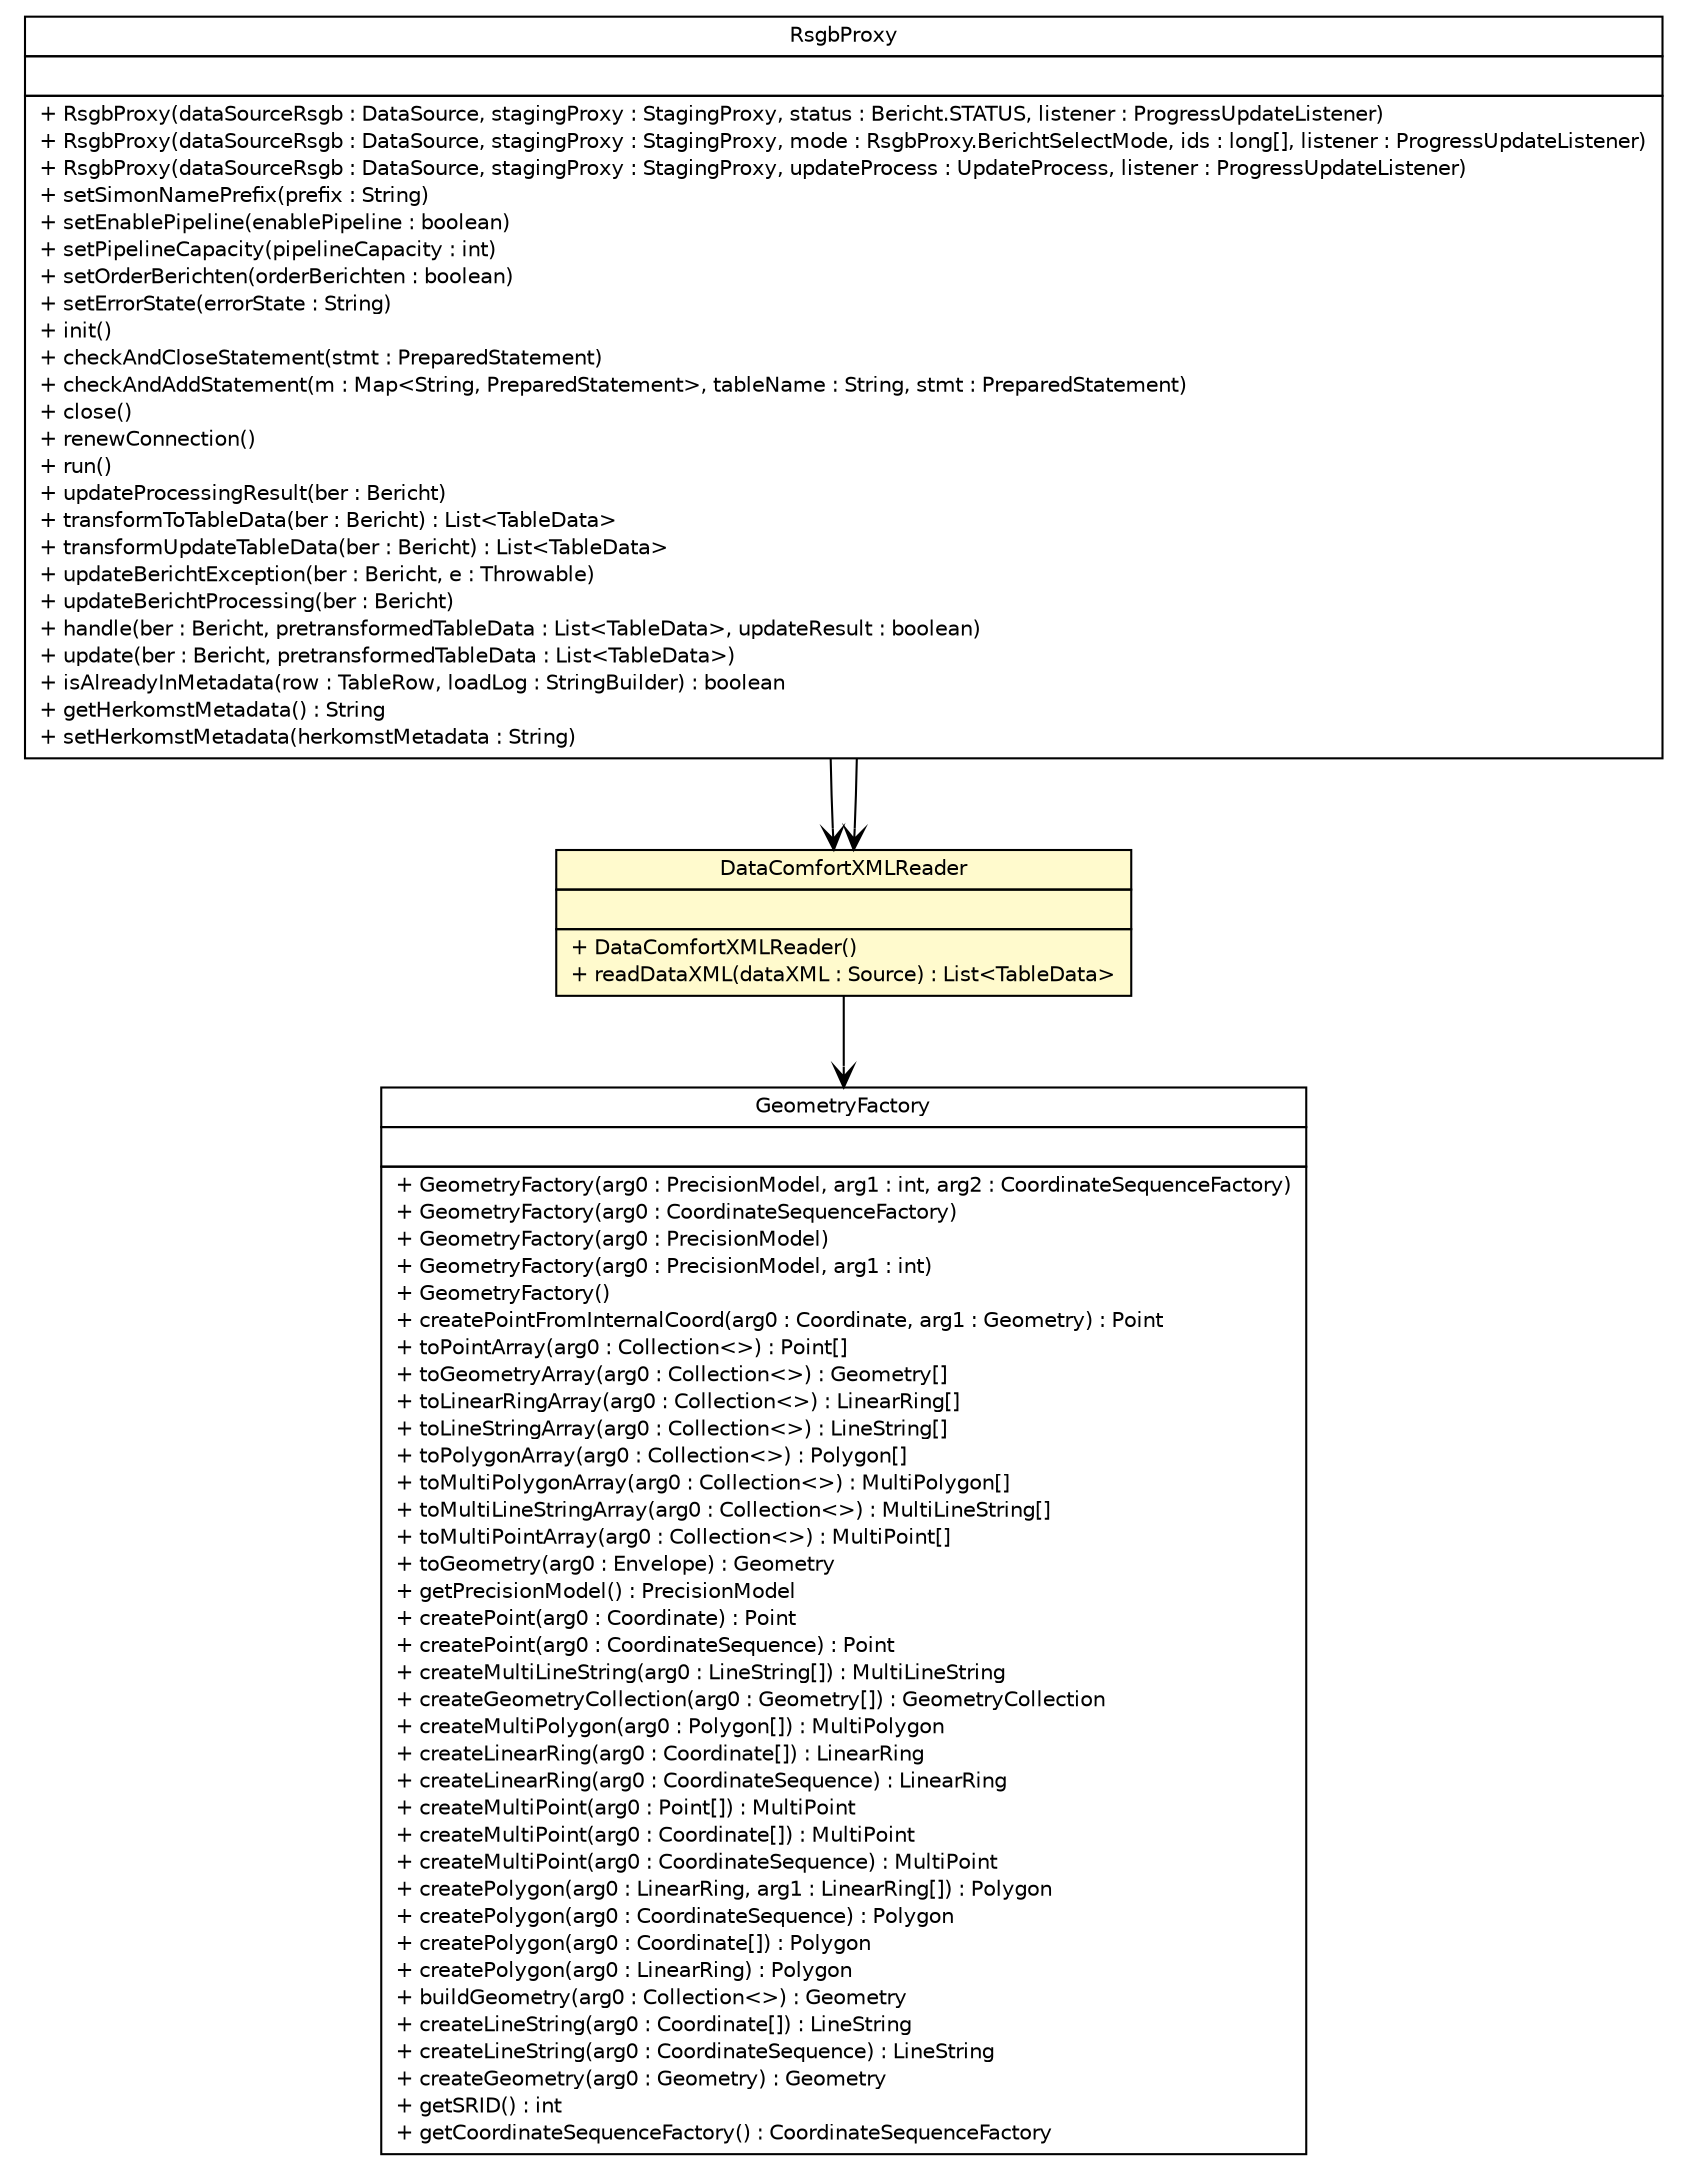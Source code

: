 #!/usr/local/bin/dot
#
# Class diagram 
# Generated by UMLGraph version R5_6-24-gf6e263 (http://www.umlgraph.org/)
#

digraph G {
	edge [fontname="Helvetica",fontsize=10,labelfontname="Helvetica",labelfontsize=10];
	node [fontname="Helvetica",fontsize=10,shape=plaintext];
	nodesep=0.25;
	ranksep=0.5;
	// nl.b3p.brmo.loader.util.DataComfortXMLReader
	c1486 [label=<<table title="nl.b3p.brmo.loader.util.DataComfortXMLReader" border="0" cellborder="1" cellspacing="0" cellpadding="2" port="p" bgcolor="lemonChiffon" href="./DataComfortXMLReader.html">
		<tr><td><table border="0" cellspacing="0" cellpadding="1">
<tr><td align="center" balign="center"> DataComfortXMLReader </td></tr>
		</table></td></tr>
		<tr><td><table border="0" cellspacing="0" cellpadding="1">
<tr><td align="left" balign="left">  </td></tr>
		</table></td></tr>
		<tr><td><table border="0" cellspacing="0" cellpadding="1">
<tr><td align="left" balign="left"> + DataComfortXMLReader() </td></tr>
<tr><td align="left" balign="left"> + readDataXML(dataXML : Source) : List&lt;TableData&gt; </td></tr>
		</table></td></tr>
		</table>>, URL="./DataComfortXMLReader.html", fontname="Helvetica", fontcolor="black", fontsize=10.0];
	// nl.b3p.brmo.loader.RsgbProxy
	c1488 [label=<<table title="nl.b3p.brmo.loader.RsgbProxy" border="0" cellborder="1" cellspacing="0" cellpadding="2" port="p" href="../RsgbProxy.html">
		<tr><td><table border="0" cellspacing="0" cellpadding="1">
<tr><td align="center" balign="center"> RsgbProxy </td></tr>
		</table></td></tr>
		<tr><td><table border="0" cellspacing="0" cellpadding="1">
<tr><td align="left" balign="left">  </td></tr>
		</table></td></tr>
		<tr><td><table border="0" cellspacing="0" cellpadding="1">
<tr><td align="left" balign="left"> + RsgbProxy(dataSourceRsgb : DataSource, stagingProxy : StagingProxy, status : Bericht.STATUS, listener : ProgressUpdateListener) </td></tr>
<tr><td align="left" balign="left"> + RsgbProxy(dataSourceRsgb : DataSource, stagingProxy : StagingProxy, mode : RsgbProxy.BerichtSelectMode, ids : long[], listener : ProgressUpdateListener) </td></tr>
<tr><td align="left" balign="left"> + RsgbProxy(dataSourceRsgb : DataSource, stagingProxy : StagingProxy, updateProcess : UpdateProcess, listener : ProgressUpdateListener) </td></tr>
<tr><td align="left" balign="left"> + setSimonNamePrefix(prefix : String) </td></tr>
<tr><td align="left" balign="left"> + setEnablePipeline(enablePipeline : boolean) </td></tr>
<tr><td align="left" balign="left"> + setPipelineCapacity(pipelineCapacity : int) </td></tr>
<tr><td align="left" balign="left"> + setOrderBerichten(orderBerichten : boolean) </td></tr>
<tr><td align="left" balign="left"> + setErrorState(errorState : String) </td></tr>
<tr><td align="left" balign="left"> + init() </td></tr>
<tr><td align="left" balign="left"> + checkAndCloseStatement(stmt : PreparedStatement) </td></tr>
<tr><td align="left" balign="left"> + checkAndAddStatement(m : Map&lt;String, PreparedStatement&gt;, tableName : String, stmt : PreparedStatement) </td></tr>
<tr><td align="left" balign="left"> + close() </td></tr>
<tr><td align="left" balign="left"> + renewConnection() </td></tr>
<tr><td align="left" balign="left"> + run() </td></tr>
<tr><td align="left" balign="left"> + updateProcessingResult(ber : Bericht) </td></tr>
<tr><td align="left" balign="left"> + transformToTableData(ber : Bericht) : List&lt;TableData&gt; </td></tr>
<tr><td align="left" balign="left"> + transformUpdateTableData(ber : Bericht) : List&lt;TableData&gt; </td></tr>
<tr><td align="left" balign="left"> + updateBerichtException(ber : Bericht, e : Throwable) </td></tr>
<tr><td align="left" balign="left"> + updateBerichtProcessing(ber : Bericht) </td></tr>
<tr><td align="left" balign="left"> + handle(ber : Bericht, pretransformedTableData : List&lt;TableData&gt;, updateResult : boolean) </td></tr>
<tr><td align="left" balign="left"> + update(ber : Bericht, pretransformedTableData : List&lt;TableData&gt;) </td></tr>
<tr><td align="left" balign="left"> + isAlreadyInMetadata(row : TableRow, loadLog : StringBuilder) : boolean </td></tr>
<tr><td align="left" balign="left"> + getHerkomstMetadata() : String </td></tr>
<tr><td align="left" balign="left"> + setHerkomstMetadata(herkomstMetadata : String) </td></tr>
		</table></td></tr>
		</table>>, URL="../RsgbProxy.html", fontname="Helvetica", fontcolor="black", fontsize=10.0];
	// nl.b3p.brmo.loader.util.DataComfortXMLReader NAVASSOC com.vividsolutions.jts.geom.GeometryFactory
	c1486:p -> c1522:p [taillabel="", label="", headlabel="", fontname="Helvetica", fontcolor="black", fontsize=10.0, color="black", arrowhead=open];
	// nl.b3p.brmo.loader.RsgbProxy NAVASSOC nl.b3p.brmo.loader.util.DataComfortXMLReader
	c1488:p -> c1486:p [taillabel="", label="", headlabel="", fontname="Helvetica", fontcolor="black", fontsize=10.0, color="black", arrowhead=open];
	// nl.b3p.brmo.loader.RsgbProxy NAVASSOC nl.b3p.brmo.loader.util.DataComfortXMLReader
	c1488:p -> c1486:p [taillabel="", label="", headlabel="", fontname="Helvetica", fontcolor="black", fontsize=10.0, color="black", arrowhead=open];
	// com.vividsolutions.jts.geom.GeometryFactory
	c1522 [label=<<table title="com.vividsolutions.jts.geom.GeometryFactory" border="0" cellborder="1" cellspacing="0" cellpadding="2" port="p">
		<tr><td><table border="0" cellspacing="0" cellpadding="1">
<tr><td align="center" balign="center"> GeometryFactory </td></tr>
		</table></td></tr>
		<tr><td><table border="0" cellspacing="0" cellpadding="1">
<tr><td align="left" balign="left">  </td></tr>
		</table></td></tr>
		<tr><td><table border="0" cellspacing="0" cellpadding="1">
<tr><td align="left" balign="left"> + GeometryFactory(arg0 : PrecisionModel, arg1 : int, arg2 : CoordinateSequenceFactory) </td></tr>
<tr><td align="left" balign="left"> + GeometryFactory(arg0 : CoordinateSequenceFactory) </td></tr>
<tr><td align="left" balign="left"> + GeometryFactory(arg0 : PrecisionModel) </td></tr>
<tr><td align="left" balign="left"> + GeometryFactory(arg0 : PrecisionModel, arg1 : int) </td></tr>
<tr><td align="left" balign="left"> + GeometryFactory() </td></tr>
<tr><td align="left" balign="left"> + createPointFromInternalCoord(arg0 : Coordinate, arg1 : Geometry) : Point </td></tr>
<tr><td align="left" balign="left"> + toPointArray(arg0 : Collection&lt;&gt;) : Point[] </td></tr>
<tr><td align="left" balign="left"> + toGeometryArray(arg0 : Collection&lt;&gt;) : Geometry[] </td></tr>
<tr><td align="left" balign="left"> + toLinearRingArray(arg0 : Collection&lt;&gt;) : LinearRing[] </td></tr>
<tr><td align="left" balign="left"> + toLineStringArray(arg0 : Collection&lt;&gt;) : LineString[] </td></tr>
<tr><td align="left" balign="left"> + toPolygonArray(arg0 : Collection&lt;&gt;) : Polygon[] </td></tr>
<tr><td align="left" balign="left"> + toMultiPolygonArray(arg0 : Collection&lt;&gt;) : MultiPolygon[] </td></tr>
<tr><td align="left" balign="left"> + toMultiLineStringArray(arg0 : Collection&lt;&gt;) : MultiLineString[] </td></tr>
<tr><td align="left" balign="left"> + toMultiPointArray(arg0 : Collection&lt;&gt;) : MultiPoint[] </td></tr>
<tr><td align="left" balign="left"> + toGeometry(arg0 : Envelope) : Geometry </td></tr>
<tr><td align="left" balign="left"> + getPrecisionModel() : PrecisionModel </td></tr>
<tr><td align="left" balign="left"> + createPoint(arg0 : Coordinate) : Point </td></tr>
<tr><td align="left" balign="left"> + createPoint(arg0 : CoordinateSequence) : Point </td></tr>
<tr><td align="left" balign="left"> + createMultiLineString(arg0 : LineString[]) : MultiLineString </td></tr>
<tr><td align="left" balign="left"> + createGeometryCollection(arg0 : Geometry[]) : GeometryCollection </td></tr>
<tr><td align="left" balign="left"> + createMultiPolygon(arg0 : Polygon[]) : MultiPolygon </td></tr>
<tr><td align="left" balign="left"> + createLinearRing(arg0 : Coordinate[]) : LinearRing </td></tr>
<tr><td align="left" balign="left"> + createLinearRing(arg0 : CoordinateSequence) : LinearRing </td></tr>
<tr><td align="left" balign="left"> + createMultiPoint(arg0 : Point[]) : MultiPoint </td></tr>
<tr><td align="left" balign="left"> + createMultiPoint(arg0 : Coordinate[]) : MultiPoint </td></tr>
<tr><td align="left" balign="left"> + createMultiPoint(arg0 : CoordinateSequence) : MultiPoint </td></tr>
<tr><td align="left" balign="left"> + createPolygon(arg0 : LinearRing, arg1 : LinearRing[]) : Polygon </td></tr>
<tr><td align="left" balign="left"> + createPolygon(arg0 : CoordinateSequence) : Polygon </td></tr>
<tr><td align="left" balign="left"> + createPolygon(arg0 : Coordinate[]) : Polygon </td></tr>
<tr><td align="left" balign="left"> + createPolygon(arg0 : LinearRing) : Polygon </td></tr>
<tr><td align="left" balign="left"> + buildGeometry(arg0 : Collection&lt;&gt;) : Geometry </td></tr>
<tr><td align="left" balign="left"> + createLineString(arg0 : Coordinate[]) : LineString </td></tr>
<tr><td align="left" balign="left"> + createLineString(arg0 : CoordinateSequence) : LineString </td></tr>
<tr><td align="left" balign="left"> + createGeometry(arg0 : Geometry) : Geometry </td></tr>
<tr><td align="left" balign="left"> + getSRID() : int </td></tr>
<tr><td align="left" balign="left"> + getCoordinateSequenceFactory() : CoordinateSequenceFactory </td></tr>
		</table></td></tr>
		</table>>, URL="null", fontname="Helvetica", fontcolor="black", fontsize=10.0];
}

